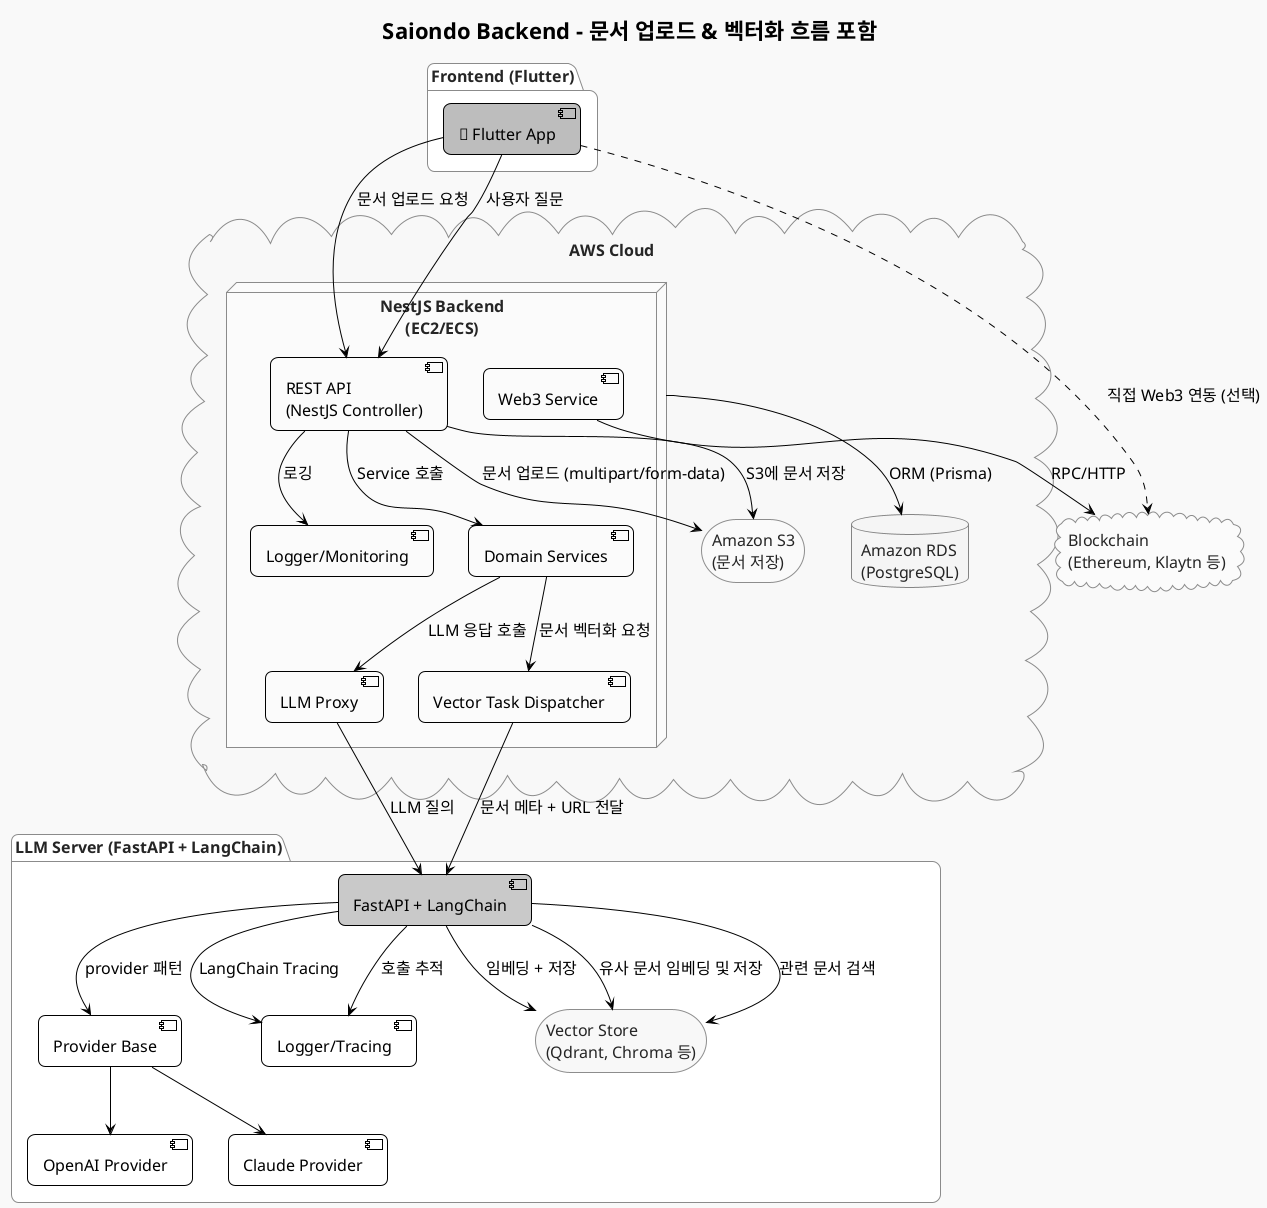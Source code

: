 @startuml
!theme plain
skinparam componentStyle uml2
skinparam shadowing false
skinparam roundcorner 15
skinparam monochrome true
skinparam backgroundColor #F9F9F9
skinparam ArrowColor Black
skinparam ArrowFontColor Black
skinparam defaultFontName "Nanum Gothic"

title Saiondo Backend - 문서 업로드 & 벡터화 흐름 포함

skinparam defaultFontSize 16
skinparam package {
  BackgroundColor #FFFFFF
  BorderColor #8888AA
  FontColor #222244
}
skinparam cloud {
  BackgroundColor #F8F8FF
  BorderColor #8888AA
  FontColor #222244
}
skinparam database {
  BackgroundColor #FFFFF0
  BorderColor #888866
  FontColor #222244
}
skinparam storage {
  BackgroundColor #F8FFF8
  BorderColor #66AA66
  FontColor #222244
}
skinparam node {
  BackgroundColor #F8F8FF
  BorderColor #8888AA
  FontColor #222244
}

' === Frontend ===
package "Frontend (Flutter)" {
  [📱 Flutter App] as flutter #LightSkyBlue
}

' === AWS Cloud ===
cloud "AWS Cloud" as aws {
  node "NestJS Backend\n(EC2/ECS)" as backend #LightYellow {
    [REST API\n(NestJS Controller)] as api #LightYellow
    [Domain Services] as services #LightYellow
    [LLM Proxy] as llmproxy #LightYellow
    [Vector Task Dispatcher] as vectordispatch #LightYellow
    [Web3 Service] as web3svc #LightYellow
    [Logger/Monitoring] as logger #LightYellow

    api -down-> services : Service 호출
    services -down-> vectordispatch : 문서 벡터화 요청
    services -down-> llmproxy : LLM 응답 호출
    api -down-> logger : 로깅
  }

  storage "Amazon S3\n(문서 저장)" as s3 #Azure
  database "Amazon RDS\n(PostgreSQL)" as db #LightGoldenRodYellow

  backend --> db : ORM (Prisma)
  api --> s3 : 문서 업로드 (multipart/form-data)
}

' === LLM Server ===
package "LLM Server (FastAPI + LangChain)" {
  [FastAPI + LangChain] as fastapi #Thistle
  [OpenAI Provider] as openai #White
  [Claude Provider] as claude #White
  [Provider Base] as base #White
  [Logger/Tracing] as tracing #White

  storage "Vector Store\n(Qdrant, Chroma 등)" as vectorstore #HoneyDew

  fastapi -down-> base : provider 패턴
  base -down-> openai
  base -down-> claude
  fastapi -down-> tracing : LangChain Tracing
  fastapi -down-> vectorstore : 임베딩 + 저장
}

cloud "Blockchain\n(Ethereum, Klaytn 등)" as chain #MintCream

' === 실선 데이터 흐름 ===
flutter -down-> api : 문서 업로드 요청
api -down-> s3 : S3에 문서 저장
vectordispatch -down-> fastapi : 문서 메타 + URL 전달
fastapi -down-> vectorstore : 유사 문서 임베딩 및 저장

' === 기존 LLM 질의 흐름 ===
flutter -down-> api : 사용자 질문
llmproxy -down-> fastapi : LLM 질의
fastapi -down-> vectorstore : 관련 문서 검색
fastapi -down-> tracing : 호출 추적

' === Web3 ===
web3svc -down-> chain : RPC/HTTP
flutter ..right..> chain : 직접 Web3 연동 (선택)

@enduml

